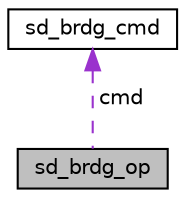 digraph "sd_brdg_op"
{
  edge [fontname="Helvetica",fontsize="10",labelfontname="Helvetica",labelfontsize="10"];
  node [fontname="Helvetica",fontsize="10",shape=record];
  Node1 [label="sd_brdg_op",height=0.2,width=0.4,color="black", fillcolor="grey75", style="filled", fontcolor="black"];
  Node2 -> Node1 [dir="back",color="darkorchid3",fontsize="10",style="dashed",label=" cmd" ,fontname="Helvetica"];
  Node2 [label="sd_brdg_cmd",height=0.2,width=0.4,color="black", fillcolor="white", style="filled",URL="$structsd__brdg__cmd.html",tooltip="SPI bridge peripheral command structure. "];
}
